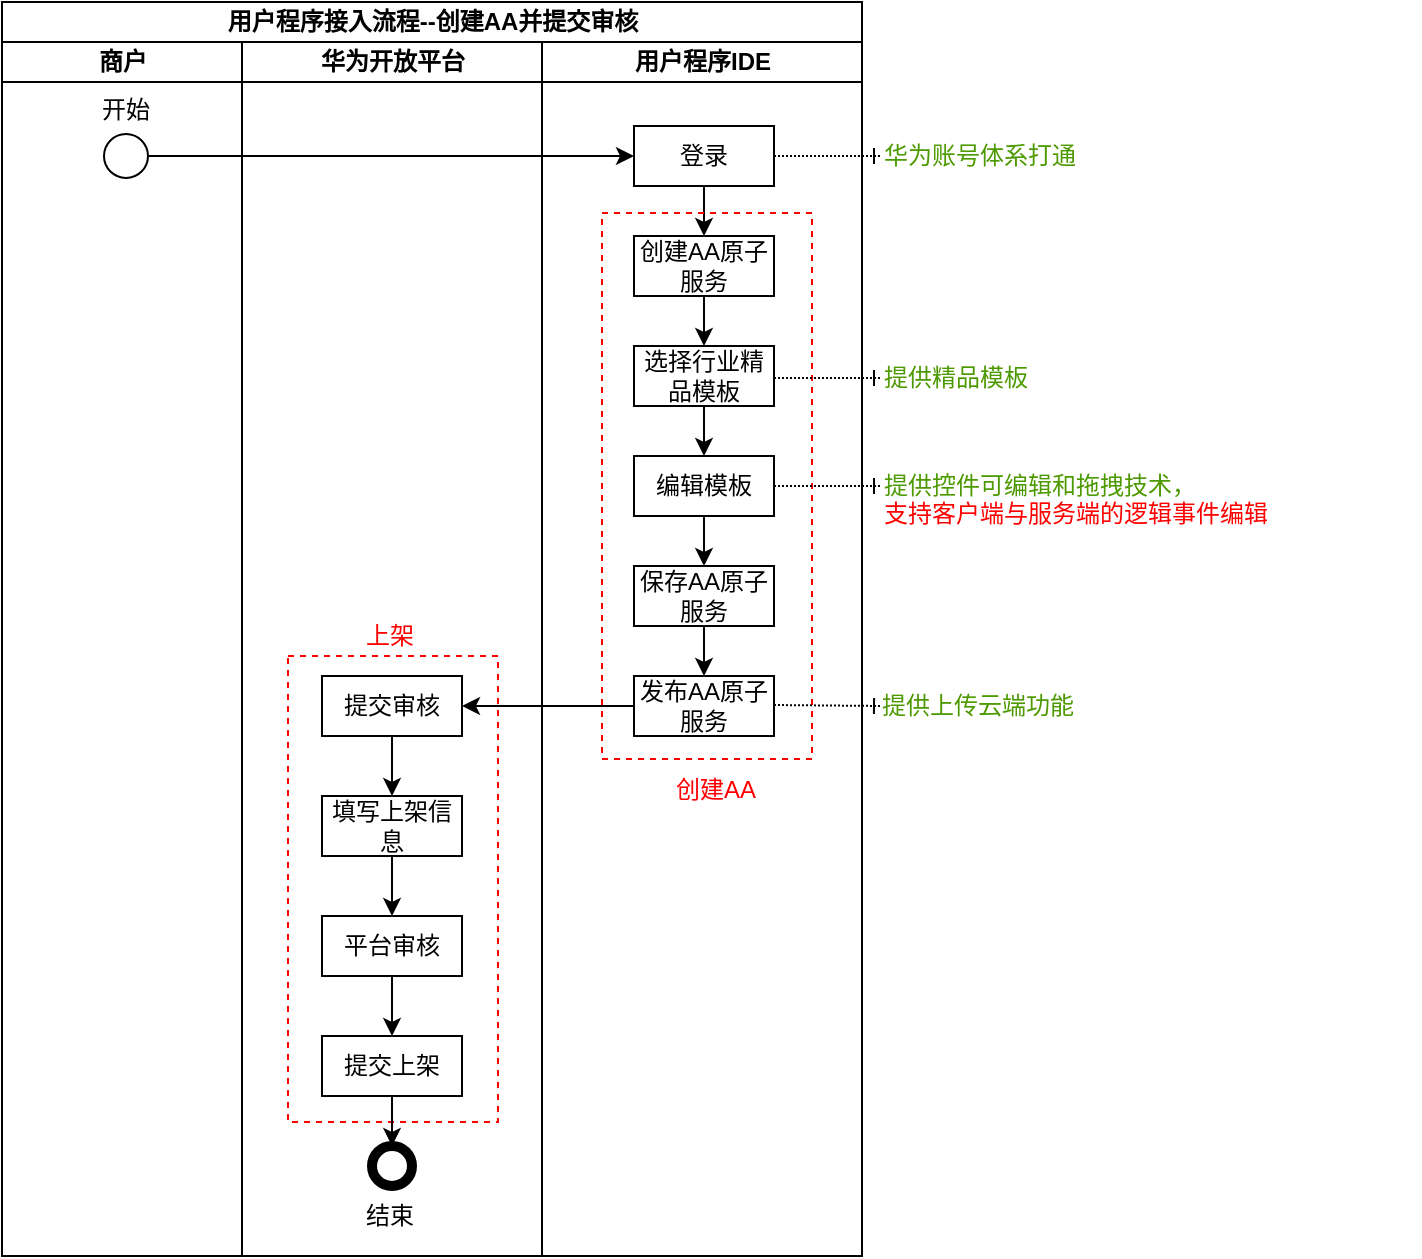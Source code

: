<mxfile version="10.8.9" type="github"><diagram id="l-AV7dhNrZxIaxaeyWgj" name="Page-1"><mxGraphModel dx="1356" dy="746" grid="1" gridSize="10" guides="1" tooltips="1" connect="1" arrows="1" fold="1" page="1" pageScale="1" pageWidth="827" pageHeight="1169" math="0" shadow="0"><root><mxCell id="0"/><mxCell id="1" parent="0"/><mxCell id="hc7eUrMljsh1A4rGd8Jt-1" value="用户程序接入流程--创建AA并提交审核" style="swimlane;html=1;childLayout=stackLayout;resizeParent=1;resizeParentMax=0;startSize=20;strokeColor=#000000;fillColor=none;" vertex="1" parent="1"><mxGeometry x="160" y="63" width="430" height="627" as="geometry"/></mxCell><mxCell id="hc7eUrMljsh1A4rGd8Jt-2" value="商户" style="swimlane;html=1;startSize=20;" vertex="1" parent="hc7eUrMljsh1A4rGd8Jt-1"><mxGeometry y="20" width="120" height="607" as="geometry"/></mxCell><mxCell id="hc7eUrMljsh1A4rGd8Jt-3" value="华为开放平台" style="swimlane;html=1;startSize=20;" vertex="1" parent="hc7eUrMljsh1A4rGd8Jt-1"><mxGeometry x="120" y="20" width="150" height="607" as="geometry"/></mxCell><mxCell id="hc7eUrMljsh1A4rGd8Jt-36" style="edgeStyle=orthogonalEdgeStyle;rounded=0;orthogonalLoop=1;jettySize=auto;html=1;entryX=0.5;entryY=0;entryDx=0;entryDy=0;" edge="1" parent="hc7eUrMljsh1A4rGd8Jt-3" source="hc7eUrMljsh1A4rGd8Jt-24" target="hc7eUrMljsh1A4rGd8Jt-25"><mxGeometry relative="1" as="geometry"/></mxCell><mxCell id="hc7eUrMljsh1A4rGd8Jt-24" value="提交审核" style="rounded=0;whiteSpace=wrap;html=1;" vertex="1" parent="hc7eUrMljsh1A4rGd8Jt-3"><mxGeometry x="40" y="317" width="70" height="30" as="geometry"/></mxCell><mxCell id="hc7eUrMljsh1A4rGd8Jt-37" style="edgeStyle=orthogonalEdgeStyle;rounded=0;orthogonalLoop=1;jettySize=auto;html=1;entryX=0.5;entryY=0;entryDx=0;entryDy=0;" edge="1" parent="hc7eUrMljsh1A4rGd8Jt-3" source="hc7eUrMljsh1A4rGd8Jt-25" target="hc7eUrMljsh1A4rGd8Jt-26"><mxGeometry relative="1" as="geometry"/></mxCell><mxCell id="hc7eUrMljsh1A4rGd8Jt-25" value="填写上架信息" style="rounded=0;whiteSpace=wrap;html=1;" vertex="1" parent="hc7eUrMljsh1A4rGd8Jt-3"><mxGeometry x="40" y="377" width="70" height="30" as="geometry"/></mxCell><mxCell id="hc7eUrMljsh1A4rGd8Jt-56" style="edgeStyle=orthogonalEdgeStyle;rounded=0;orthogonalLoop=1;jettySize=auto;html=1;endArrow=classic;endFill=1;" edge="1" parent="hc7eUrMljsh1A4rGd8Jt-3" source="hc7eUrMljsh1A4rGd8Jt-26" target="hc7eUrMljsh1A4rGd8Jt-54"><mxGeometry relative="1" as="geometry"/></mxCell><mxCell id="hc7eUrMljsh1A4rGd8Jt-26" value="平台审核" style="rounded=0;whiteSpace=wrap;html=1;" vertex="1" parent="hc7eUrMljsh1A4rGd8Jt-3"><mxGeometry x="40" y="437" width="70" height="30" as="geometry"/></mxCell><mxCell id="hc7eUrMljsh1A4rGd8Jt-27" value="" style="shape=ellipse;html=1;dashed=0;whitespace=wrap;aspect=fixed;strokeWidth=5;perimeter=ellipsePerimeter;" vertex="1" parent="hc7eUrMljsh1A4rGd8Jt-3"><mxGeometry x="65" y="552" width="20" height="20" as="geometry"/></mxCell><mxCell id="hc7eUrMljsh1A4rGd8Jt-28" value="结束" style="text;html=1;resizable=0;points=[];autosize=1;align=left;verticalAlign=top;spacingTop=-4;" vertex="1" parent="hc7eUrMljsh1A4rGd8Jt-3"><mxGeometry x="60" y="577" width="50" height="10" as="geometry"/></mxCell><mxCell id="hc7eUrMljsh1A4rGd8Jt-39" value="" style="rounded=0;whiteSpace=wrap;html=1;fillColor=none;dashed=1;strokeColor=#FF0000;" vertex="1" parent="hc7eUrMljsh1A4rGd8Jt-3"><mxGeometry x="23" y="307" width="105" height="233" as="geometry"/></mxCell><mxCell id="hc7eUrMljsh1A4rGd8Jt-57" style="edgeStyle=orthogonalEdgeStyle;rounded=0;orthogonalLoop=1;jettySize=auto;html=1;endArrow=classic;endFill=1;" edge="1" parent="hc7eUrMljsh1A4rGd8Jt-3" source="hc7eUrMljsh1A4rGd8Jt-54" target="hc7eUrMljsh1A4rGd8Jt-27"><mxGeometry relative="1" as="geometry"/></mxCell><mxCell id="hc7eUrMljsh1A4rGd8Jt-54" value="提交上架" style="rounded=0;whiteSpace=wrap;html=1;" vertex="1" parent="hc7eUrMljsh1A4rGd8Jt-3"><mxGeometry x="40" y="497" width="70" height="30" as="geometry"/></mxCell><mxCell id="hc7eUrMljsh1A4rGd8Jt-35" style="edgeStyle=orthogonalEdgeStyle;rounded=0;orthogonalLoop=1;jettySize=auto;html=1;entryX=1;entryY=0.5;entryDx=0;entryDy=0;" edge="1" parent="hc7eUrMljsh1A4rGd8Jt-1" source="hc7eUrMljsh1A4rGd8Jt-23" target="hc7eUrMljsh1A4rGd8Jt-24"><mxGeometry relative="1" as="geometry"/></mxCell><mxCell id="hc7eUrMljsh1A4rGd8Jt-4" value="用户程序IDE" style="swimlane;html=1;startSize=20;" vertex="1" parent="hc7eUrMljsh1A4rGd8Jt-1"><mxGeometry x="270" y="20" width="160" height="607" as="geometry"/></mxCell><mxCell id="hc7eUrMljsh1A4rGd8Jt-30" style="edgeStyle=orthogonalEdgeStyle;rounded=0;orthogonalLoop=1;jettySize=auto;html=1;entryX=0.5;entryY=0;entryDx=0;entryDy=0;" edge="1" parent="hc7eUrMljsh1A4rGd8Jt-4" source="hc7eUrMljsh1A4rGd8Jt-9" target="hc7eUrMljsh1A4rGd8Jt-12"><mxGeometry relative="1" as="geometry"/></mxCell><mxCell id="hc7eUrMljsh1A4rGd8Jt-9" value="登录" style="rounded=0;whiteSpace=wrap;html=1;" vertex="1" parent="hc7eUrMljsh1A4rGd8Jt-4"><mxGeometry x="46" y="42" width="70" height="30" as="geometry"/></mxCell><mxCell id="hc7eUrMljsh1A4rGd8Jt-31" style="edgeStyle=orthogonalEdgeStyle;rounded=0;orthogonalLoop=1;jettySize=auto;html=1;" edge="1" parent="hc7eUrMljsh1A4rGd8Jt-4" source="hc7eUrMljsh1A4rGd8Jt-12" target="hc7eUrMljsh1A4rGd8Jt-13"><mxGeometry relative="1" as="geometry"/></mxCell><mxCell id="hc7eUrMljsh1A4rGd8Jt-12" value="创建AA原子服务" style="rounded=0;whiteSpace=wrap;html=1;" vertex="1" parent="hc7eUrMljsh1A4rGd8Jt-4"><mxGeometry x="46" y="97" width="70" height="30" as="geometry"/></mxCell><mxCell id="hc7eUrMljsh1A4rGd8Jt-32" style="edgeStyle=orthogonalEdgeStyle;rounded=0;orthogonalLoop=1;jettySize=auto;html=1;entryX=0.5;entryY=0;entryDx=0;entryDy=0;" edge="1" parent="hc7eUrMljsh1A4rGd8Jt-4" source="hc7eUrMljsh1A4rGd8Jt-13" target="hc7eUrMljsh1A4rGd8Jt-21"><mxGeometry relative="1" as="geometry"/></mxCell><mxCell id="hc7eUrMljsh1A4rGd8Jt-13" value="选择行业精品模板" style="rounded=0;whiteSpace=wrap;html=1;" vertex="1" parent="hc7eUrMljsh1A4rGd8Jt-4"><mxGeometry x="46" y="152" width="70" height="30" as="geometry"/></mxCell><mxCell id="hc7eUrMljsh1A4rGd8Jt-33" style="edgeStyle=orthogonalEdgeStyle;rounded=0;orthogonalLoop=1;jettySize=auto;html=1;entryX=0.5;entryY=0;entryDx=0;entryDy=0;" edge="1" parent="hc7eUrMljsh1A4rGd8Jt-4" source="hc7eUrMljsh1A4rGd8Jt-21" target="hc7eUrMljsh1A4rGd8Jt-22"><mxGeometry relative="1" as="geometry"/></mxCell><mxCell id="hc7eUrMljsh1A4rGd8Jt-21" value="编辑模板" style="rounded=0;whiteSpace=wrap;html=1;" vertex="1" parent="hc7eUrMljsh1A4rGd8Jt-4"><mxGeometry x="46" y="207" width="70" height="30" as="geometry"/></mxCell><mxCell id="hc7eUrMljsh1A4rGd8Jt-34" style="edgeStyle=orthogonalEdgeStyle;rounded=0;orthogonalLoop=1;jettySize=auto;html=1;entryX=0.5;entryY=0;entryDx=0;entryDy=0;" edge="1" parent="hc7eUrMljsh1A4rGd8Jt-4" source="hc7eUrMljsh1A4rGd8Jt-22" target="hc7eUrMljsh1A4rGd8Jt-23"><mxGeometry relative="1" as="geometry"/></mxCell><mxCell id="hc7eUrMljsh1A4rGd8Jt-22" value="保存AA原子服务" style="rounded=0;whiteSpace=wrap;html=1;" vertex="1" parent="hc7eUrMljsh1A4rGd8Jt-4"><mxGeometry x="46" y="262" width="70" height="30" as="geometry"/></mxCell><mxCell id="hc7eUrMljsh1A4rGd8Jt-23" value="发布AA原子服务" style="rounded=0;whiteSpace=wrap;html=1;" vertex="1" parent="hc7eUrMljsh1A4rGd8Jt-4"><mxGeometry x="46" y="317" width="70" height="30" as="geometry"/></mxCell><mxCell id="hc7eUrMljsh1A4rGd8Jt-42" value="&lt;font color=&quot;#ff0000&quot;&gt;创建AA&lt;/font&gt;" style="text;html=1;resizable=0;points=[];autosize=1;align=left;verticalAlign=top;spacingTop=-4;" vertex="1" parent="hc7eUrMljsh1A4rGd8Jt-4"><mxGeometry x="65" y="363.5" width="70" height="10" as="geometry"/></mxCell><mxCell id="hc7eUrMljsh1A4rGd8Jt-29" value="" style="rounded=0;whiteSpace=wrap;html=1;fillColor=none;dashed=1;strokeColor=#FF0000;" vertex="1" parent="hc7eUrMljsh1A4rGd8Jt-4"><mxGeometry x="30" y="85.5" width="105" height="273" as="geometry"/></mxCell><mxCell id="hc7eUrMljsh1A4rGd8Jt-8" value="" style="shape=ellipse;html=1;dashed=0;whitespace=wrap;aspect=fixed;perimeter=ellipsePerimeter;direction=west;" vertex="1" parent="1"><mxGeometry x="211" y="129" width="22" height="22" as="geometry"/></mxCell><mxCell id="hc7eUrMljsh1A4rGd8Jt-10" style="edgeStyle=orthogonalEdgeStyle;rounded=0;orthogonalLoop=1;jettySize=auto;html=1;entryX=0;entryY=0.5;entryDx=0;entryDy=0;" edge="1" parent="1" source="hc7eUrMljsh1A4rGd8Jt-8" target="hc7eUrMljsh1A4rGd8Jt-9"><mxGeometry relative="1" as="geometry"/></mxCell><mxCell id="hc7eUrMljsh1A4rGd8Jt-11" value="开始" style="text;html=1;resizable=0;points=[];autosize=1;align=left;verticalAlign=top;spacingTop=-4;" vertex="1" parent="1"><mxGeometry x="208" y="107" width="50" height="10" as="geometry"/></mxCell><mxCell id="hc7eUrMljsh1A4rGd8Jt-40" value="&lt;font color=&quot;#ff0000&quot;&gt;上架&lt;/font&gt;" style="text;html=1;resizable=0;points=[];autosize=1;align=left;verticalAlign=top;spacingTop=-4;" vertex="1" parent="1"><mxGeometry x="340" y="370" width="50" height="10" as="geometry"/></mxCell><mxCell id="hc7eUrMljsh1A4rGd8Jt-44" value="" style="endArrow=ERone;html=1;exitX=1;exitY=0.5;exitDx=0;exitDy=0;dashed=1;dashPattern=1 1;endFill=0;" edge="1" parent="1" source="hc7eUrMljsh1A4rGd8Jt-9"><mxGeometry width="50" height="50" relative="1" as="geometry"><mxPoint x="640" y="168.5" as="sourcePoint"/><mxPoint x="600" y="140" as="targetPoint"/><Array as="points"/></mxGeometry></mxCell><mxCell id="hc7eUrMljsh1A4rGd8Jt-45" value="&lt;font color=&quot;#4d9900&quot;&gt;华为账号体系打通&lt;/font&gt;" style="text;html=1;resizable=0;points=[];autosize=1;align=left;verticalAlign=top;spacingTop=-4;" vertex="1" parent="1"><mxGeometry x="599" y="130" width="140" height="10" as="geometry"/></mxCell><mxCell id="hc7eUrMljsh1A4rGd8Jt-48" value="" style="endArrow=ERone;html=1;exitX=1;exitY=0.5;exitDx=0;exitDy=0;dashed=1;dashPattern=1 1;endFill=0;" edge="1" parent="1"><mxGeometry width="50" height="50" relative="1" as="geometry"><mxPoint x="546" y="251" as="sourcePoint"/><mxPoint x="600" y="251" as="targetPoint"/><Array as="points"/></mxGeometry></mxCell><mxCell id="hc7eUrMljsh1A4rGd8Jt-49" value="&lt;font color=&quot;#4d9900&quot;&gt;提供精品模板&lt;/font&gt;" style="text;html=1;resizable=0;points=[];autosize=1;align=left;verticalAlign=top;spacingTop=-4;" vertex="1" parent="1"><mxGeometry x="599" y="241" width="110" height="10" as="geometry"/></mxCell><mxCell id="hc7eUrMljsh1A4rGd8Jt-50" value="" style="endArrow=ERone;html=1;exitX=1;exitY=0.5;exitDx=0;exitDy=0;dashed=1;dashPattern=1 1;endFill=0;" edge="1" parent="1"><mxGeometry width="50" height="50" relative="1" as="geometry"><mxPoint x="546" y="305" as="sourcePoint"/><mxPoint x="600" y="305" as="targetPoint"/><Array as="points"/></mxGeometry></mxCell><mxCell id="hc7eUrMljsh1A4rGd8Jt-51" value="&lt;font color=&quot;#4d9900&quot;&gt;提供控件可编辑和拖拽技术，&lt;/font&gt;&lt;br&gt;&lt;font color=&quot;#ff0000&quot;&gt;支持客户端与服务端的逻辑事件编辑&lt;/font&gt;&lt;br&gt;" style="text;html=1;resizable=0;points=[];autosize=1;align=left;verticalAlign=top;spacingTop=-4;" vertex="1" parent="1"><mxGeometry x="599" y="295" width="270" height="30" as="geometry"/></mxCell><mxCell id="hc7eUrMljsh1A4rGd8Jt-52" value="" style="endArrow=ERone;html=1;exitX=1;exitY=0.5;exitDx=0;exitDy=0;dashed=1;dashPattern=1 1;endFill=0;" edge="1" parent="1"><mxGeometry width="50" height="50" relative="1" as="geometry"><mxPoint x="546" y="414.5" as="sourcePoint"/><mxPoint x="600" y="415" as="targetPoint"/><Array as="points"/></mxGeometry></mxCell><mxCell id="hc7eUrMljsh1A4rGd8Jt-53" value="&lt;font color=&quot;#4d9900&quot;&gt;提供上传云端功能&lt;/font&gt;" style="text;html=1;resizable=0;points=[];autosize=1;align=left;verticalAlign=top;spacingTop=-4;" vertex="1" parent="1"><mxGeometry x="598" y="404.5" width="140" height="10" as="geometry"/></mxCell></root></mxGraphModel></diagram></mxfile>